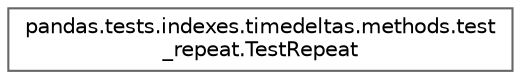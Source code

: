 digraph "Graphical Class Hierarchy"
{
 // LATEX_PDF_SIZE
  bgcolor="transparent";
  edge [fontname=Helvetica,fontsize=10,labelfontname=Helvetica,labelfontsize=10];
  node [fontname=Helvetica,fontsize=10,shape=box,height=0.2,width=0.4];
  rankdir="LR";
  Node0 [id="Node000000",label="pandas.tests.indexes.timedeltas.methods.test\l_repeat.TestRepeat",height=0.2,width=0.4,color="grey40", fillcolor="white", style="filled",URL="$df/da8/classpandas_1_1tests_1_1indexes_1_1timedeltas_1_1methods_1_1test__repeat_1_1TestRepeat.html",tooltip=" "];
}
